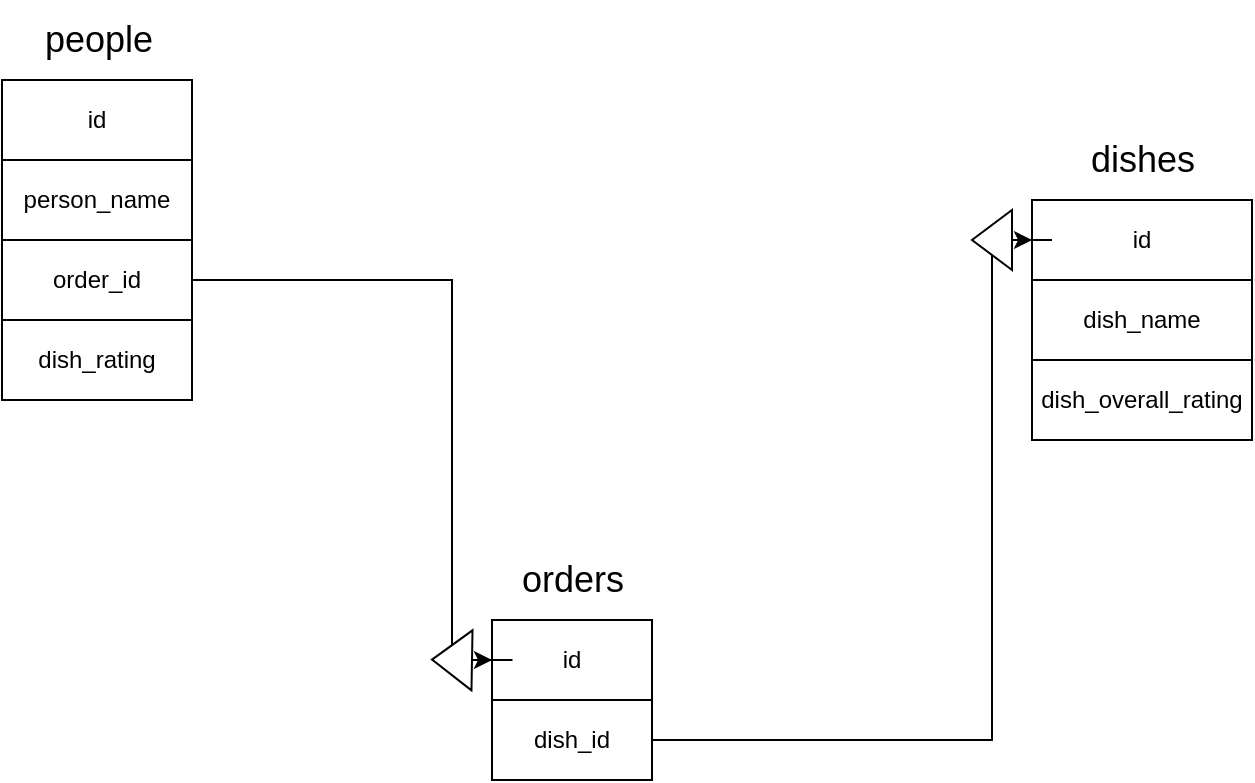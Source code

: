 <mxfile version="20.8.3" type="device"><diagram id="7vwzz10O6Yry6n6ZV-tz" name="Page-1"><mxGraphModel dx="1434" dy="764" grid="1" gridSize="10" guides="1" tooltips="1" connect="1" arrows="1" fold="1" page="1" pageScale="1" pageWidth="850" pageHeight="1100" math="0" shadow="0"><root><mxCell id="0"/><mxCell id="1" parent="0"/><mxCell id="4AI2O1VsR6J1nRY1f_zR-23" value="" style="shape=table;startSize=0;container=1;collapsible=0;childLayout=tableLayout;" parent="1" vertex="1"><mxGeometry x="640" y="220" width="110" height="120" as="geometry"/></mxCell><mxCell id="4AI2O1VsR6J1nRY1f_zR-24" value="" style="shape=tableRow;horizontal=0;startSize=0;swimlaneHead=0;swimlaneBody=0;top=0;left=0;bottom=0;right=0;collapsible=0;dropTarget=0;fillColor=none;points=[[0,0.5],[1,0.5]];portConstraint=eastwest;" parent="4AI2O1VsR6J1nRY1f_zR-23" vertex="1"><mxGeometry width="110" height="40" as="geometry"/></mxCell><mxCell id="4AI2O1VsR6J1nRY1f_zR-25" value="id" style="shape=partialRectangle;html=1;whiteSpace=wrap;connectable=0;overflow=hidden;fillColor=none;top=0;left=0;bottom=0;right=0;pointerEvents=1;" parent="4AI2O1VsR6J1nRY1f_zR-24" vertex="1"><mxGeometry width="110" height="40" as="geometry"><mxRectangle width="110" height="40" as="alternateBounds"/></mxGeometry></mxCell><mxCell id="4AI2O1VsR6J1nRY1f_zR-26" value="" style="shape=tableRow;horizontal=0;startSize=0;swimlaneHead=0;swimlaneBody=0;top=0;left=0;bottom=0;right=0;collapsible=0;dropTarget=0;fillColor=none;points=[[0,0.5],[1,0.5]];portConstraint=eastwest;" parent="4AI2O1VsR6J1nRY1f_zR-23" vertex="1"><mxGeometry y="40" width="110" height="40" as="geometry"/></mxCell><mxCell id="4AI2O1VsR6J1nRY1f_zR-27" value="dish_name" style="shape=partialRectangle;html=1;whiteSpace=wrap;connectable=0;overflow=hidden;fillColor=none;top=0;left=0;bottom=0;right=0;pointerEvents=1;" parent="4AI2O1VsR6J1nRY1f_zR-26" vertex="1"><mxGeometry width="110" height="40" as="geometry"><mxRectangle width="110" height="40" as="alternateBounds"/></mxGeometry></mxCell><mxCell id="4AI2O1VsR6J1nRY1f_zR-28" value="" style="shape=tableRow;horizontal=0;startSize=0;swimlaneHead=0;swimlaneBody=0;top=0;left=0;bottom=0;right=0;collapsible=0;dropTarget=0;fillColor=none;points=[[0,0.5],[1,0.5]];portConstraint=eastwest;" parent="4AI2O1VsR6J1nRY1f_zR-23" vertex="1"><mxGeometry y="80" width="110" height="40" as="geometry"/></mxCell><mxCell id="4AI2O1VsR6J1nRY1f_zR-29" value="dish_overall_rating" style="shape=partialRectangle;html=1;whiteSpace=wrap;connectable=0;overflow=hidden;fillColor=none;top=0;left=0;bottom=0;right=0;pointerEvents=1;" parent="4AI2O1VsR6J1nRY1f_zR-28" vertex="1"><mxGeometry width="110" height="40" as="geometry"><mxRectangle width="110" height="40" as="alternateBounds"/></mxGeometry></mxCell><mxCell id="4AI2O1VsR6J1nRY1f_zR-46" value="people" style="text;html=1;align=center;verticalAlign=middle;resizable=0;points=[];autosize=1;strokeColor=none;fillColor=none;fontSize=18;" parent="1" vertex="1"><mxGeometry x="132.5" y="120" width="80" height="40" as="geometry"/></mxCell><mxCell id="4AI2O1VsR6J1nRY1f_zR-47" value="dishes" style="text;html=1;align=center;verticalAlign=middle;resizable=0;points=[];autosize=1;strokeColor=none;fillColor=none;fontSize=18;" parent="1" vertex="1"><mxGeometry x="655" y="180" width="80" height="40" as="geometry"/></mxCell><mxCell id="Jfu68c3Yp5I9nIhpLRZr-2" value="" style="shape=table;startSize=0;container=1;collapsible=0;childLayout=tableLayout;" vertex="1" parent="1"><mxGeometry x="125" y="160" width="95" height="160" as="geometry"/></mxCell><mxCell id="Jfu68c3Yp5I9nIhpLRZr-3" value="" style="shape=tableRow;horizontal=0;startSize=0;swimlaneHead=0;swimlaneBody=0;top=0;left=0;bottom=0;right=0;collapsible=0;dropTarget=0;fillColor=none;points=[[0,0.5],[1,0.5]];portConstraint=eastwest;" vertex="1" parent="Jfu68c3Yp5I9nIhpLRZr-2"><mxGeometry width="95" height="40" as="geometry"/></mxCell><mxCell id="Jfu68c3Yp5I9nIhpLRZr-4" value="id" style="shape=partialRectangle;html=1;whiteSpace=wrap;connectable=0;overflow=hidden;fillColor=none;top=0;left=0;bottom=0;right=0;pointerEvents=1;" vertex="1" parent="Jfu68c3Yp5I9nIhpLRZr-3"><mxGeometry width="95" height="40" as="geometry"><mxRectangle width="95" height="40" as="alternateBounds"/></mxGeometry></mxCell><mxCell id="Jfu68c3Yp5I9nIhpLRZr-5" value="" style="shape=tableRow;horizontal=0;startSize=0;swimlaneHead=0;swimlaneBody=0;top=0;left=0;bottom=0;right=0;collapsible=0;dropTarget=0;fillColor=none;points=[[0,0.5],[1,0.5]];portConstraint=eastwest;" vertex="1" parent="Jfu68c3Yp5I9nIhpLRZr-2"><mxGeometry y="40" width="95" height="40" as="geometry"/></mxCell><mxCell id="Jfu68c3Yp5I9nIhpLRZr-6" value="person_name" style="shape=partialRectangle;html=1;whiteSpace=wrap;connectable=0;overflow=hidden;fillColor=none;top=0;left=0;bottom=0;right=0;pointerEvents=1;" vertex="1" parent="Jfu68c3Yp5I9nIhpLRZr-5"><mxGeometry width="95" height="40" as="geometry"><mxRectangle width="95" height="40" as="alternateBounds"/></mxGeometry></mxCell><mxCell id="Jfu68c3Yp5I9nIhpLRZr-15" value="" style="shape=tableRow;horizontal=0;startSize=0;swimlaneHead=0;swimlaneBody=0;top=0;left=0;bottom=0;right=0;collapsible=0;dropTarget=0;fillColor=none;points=[[0,0.5],[1,0.5]];portConstraint=eastwest;" vertex="1" parent="Jfu68c3Yp5I9nIhpLRZr-2"><mxGeometry y="80" width="95" height="40" as="geometry"/></mxCell><mxCell id="Jfu68c3Yp5I9nIhpLRZr-16" value="order_id" style="shape=partialRectangle;html=1;whiteSpace=wrap;connectable=0;overflow=hidden;fillColor=none;top=0;left=0;bottom=0;right=0;pointerEvents=1;" vertex="1" parent="Jfu68c3Yp5I9nIhpLRZr-15"><mxGeometry width="95" height="40" as="geometry"><mxRectangle width="95" height="40" as="alternateBounds"/></mxGeometry></mxCell><mxCell id="Jfu68c3Yp5I9nIhpLRZr-37" value="" style="shape=tableRow;horizontal=0;startSize=0;swimlaneHead=0;swimlaneBody=0;top=0;left=0;bottom=0;right=0;collapsible=0;dropTarget=0;fillColor=none;points=[[0,0.5],[1,0.5]];portConstraint=eastwest;" vertex="1" parent="Jfu68c3Yp5I9nIhpLRZr-2"><mxGeometry y="120" width="95" height="40" as="geometry"/></mxCell><mxCell id="Jfu68c3Yp5I9nIhpLRZr-38" value="dish_rating" style="shape=partialRectangle;html=1;whiteSpace=wrap;connectable=0;overflow=hidden;fillColor=none;top=0;left=0;bottom=0;right=0;pointerEvents=1;" vertex="1" parent="Jfu68c3Yp5I9nIhpLRZr-37"><mxGeometry width="95" height="40" as="geometry"><mxRectangle width="95" height="40" as="alternateBounds"/></mxGeometry></mxCell><mxCell id="Jfu68c3Yp5I9nIhpLRZr-17" value="" style="shape=table;startSize=0;container=1;collapsible=0;childLayout=tableLayout;" vertex="1" parent="1"><mxGeometry x="370" y="430" width="80" height="80" as="geometry"/></mxCell><mxCell id="Jfu68c3Yp5I9nIhpLRZr-18" value="" style="shape=tableRow;horizontal=0;startSize=0;swimlaneHead=0;swimlaneBody=0;top=0;left=0;bottom=0;right=0;collapsible=0;dropTarget=0;fillColor=none;points=[[0,0.5],[1,0.5]];portConstraint=eastwest;" vertex="1" parent="Jfu68c3Yp5I9nIhpLRZr-17"><mxGeometry width="80" height="40" as="geometry"/></mxCell><mxCell id="Jfu68c3Yp5I9nIhpLRZr-19" value="id" style="shape=partialRectangle;html=1;whiteSpace=wrap;connectable=0;overflow=hidden;fillColor=none;top=0;left=0;bottom=0;right=0;pointerEvents=1;" vertex="1" parent="Jfu68c3Yp5I9nIhpLRZr-18"><mxGeometry width="80" height="40" as="geometry"><mxRectangle width="80" height="40" as="alternateBounds"/></mxGeometry></mxCell><mxCell id="Jfu68c3Yp5I9nIhpLRZr-20" value="" style="shape=tableRow;horizontal=0;startSize=0;swimlaneHead=0;swimlaneBody=0;top=0;left=0;bottom=0;right=0;collapsible=0;dropTarget=0;fillColor=none;points=[[0,0.5],[1,0.5]];portConstraint=eastwest;" vertex="1" parent="Jfu68c3Yp5I9nIhpLRZr-17"><mxGeometry y="40" width="80" height="40" as="geometry"/></mxCell><mxCell id="Jfu68c3Yp5I9nIhpLRZr-21" value="dish_id" style="shape=partialRectangle;html=1;whiteSpace=wrap;connectable=0;overflow=hidden;fillColor=none;top=0;left=0;bottom=0;right=0;pointerEvents=1;" vertex="1" parent="Jfu68c3Yp5I9nIhpLRZr-20"><mxGeometry width="80" height="40" as="geometry"><mxRectangle width="80" height="40" as="alternateBounds"/></mxGeometry></mxCell><mxCell id="Jfu68c3Yp5I9nIhpLRZr-22" value="&lt;font style=&quot;font-size: 18px;&quot;&gt;orders&lt;/font&gt;" style="text;html=1;align=center;verticalAlign=middle;resizable=0;points=[];autosize=1;strokeColor=none;fillColor=none;" vertex="1" parent="1"><mxGeometry x="375" y="390" width="70" height="40" as="geometry"/></mxCell><mxCell id="Jfu68c3Yp5I9nIhpLRZr-23" style="edgeStyle=orthogonalEdgeStyle;rounded=0;orthogonalLoop=1;jettySize=auto;html=1;fontSize=18;startArrow=none;" edge="1" parent="1" source="Jfu68c3Yp5I9nIhpLRZr-31" target="Jfu68c3Yp5I9nIhpLRZr-18"><mxGeometry relative="1" as="geometry"/></mxCell><mxCell id="Jfu68c3Yp5I9nIhpLRZr-24" style="edgeStyle=orthogonalEdgeStyle;rounded=0;orthogonalLoop=1;jettySize=auto;html=1;fontSize=18;startArrow=none;" edge="1" parent="1" source="Jfu68c3Yp5I9nIhpLRZr-25" target="4AI2O1VsR6J1nRY1f_zR-24"><mxGeometry relative="1" as="geometry"/></mxCell><mxCell id="Jfu68c3Yp5I9nIhpLRZr-29" value="" style="edgeStyle=orthogonalEdgeStyle;rounded=0;orthogonalLoop=1;jettySize=auto;html=1;fontSize=18;endArrow=none;" edge="1" parent="1" source="Jfu68c3Yp5I9nIhpLRZr-20" target="Jfu68c3Yp5I9nIhpLRZr-25"><mxGeometry relative="1" as="geometry"><mxPoint x="450" y="490" as="sourcePoint"/><mxPoint x="640" y="240" as="targetPoint"/></mxGeometry></mxCell><mxCell id="Jfu68c3Yp5I9nIhpLRZr-25" value="" style="triangle;whiteSpace=wrap;html=1;fontSize=18;rotation=-180;" vertex="1" parent="1"><mxGeometry x="610" y="225" width="20" height="30" as="geometry"/></mxCell><mxCell id="Jfu68c3Yp5I9nIhpLRZr-32" value="" style="edgeStyle=orthogonalEdgeStyle;rounded=0;orthogonalLoop=1;jettySize=auto;html=1;fontSize=18;endArrow=none;" edge="1" parent="1" source="Jfu68c3Yp5I9nIhpLRZr-15" target="Jfu68c3Yp5I9nIhpLRZr-31"><mxGeometry relative="1" as="geometry"><mxPoint x="220" y="380" as="sourcePoint"/><mxPoint x="370" y="450" as="targetPoint"/></mxGeometry></mxCell><mxCell id="Jfu68c3Yp5I9nIhpLRZr-31" value="" style="triangle;whiteSpace=wrap;html=1;fontSize=18;rotation=-179;" vertex="1" parent="1"><mxGeometry x="340" y="435" width="20" height="30" as="geometry"/></mxCell></root></mxGraphModel></diagram></mxfile>